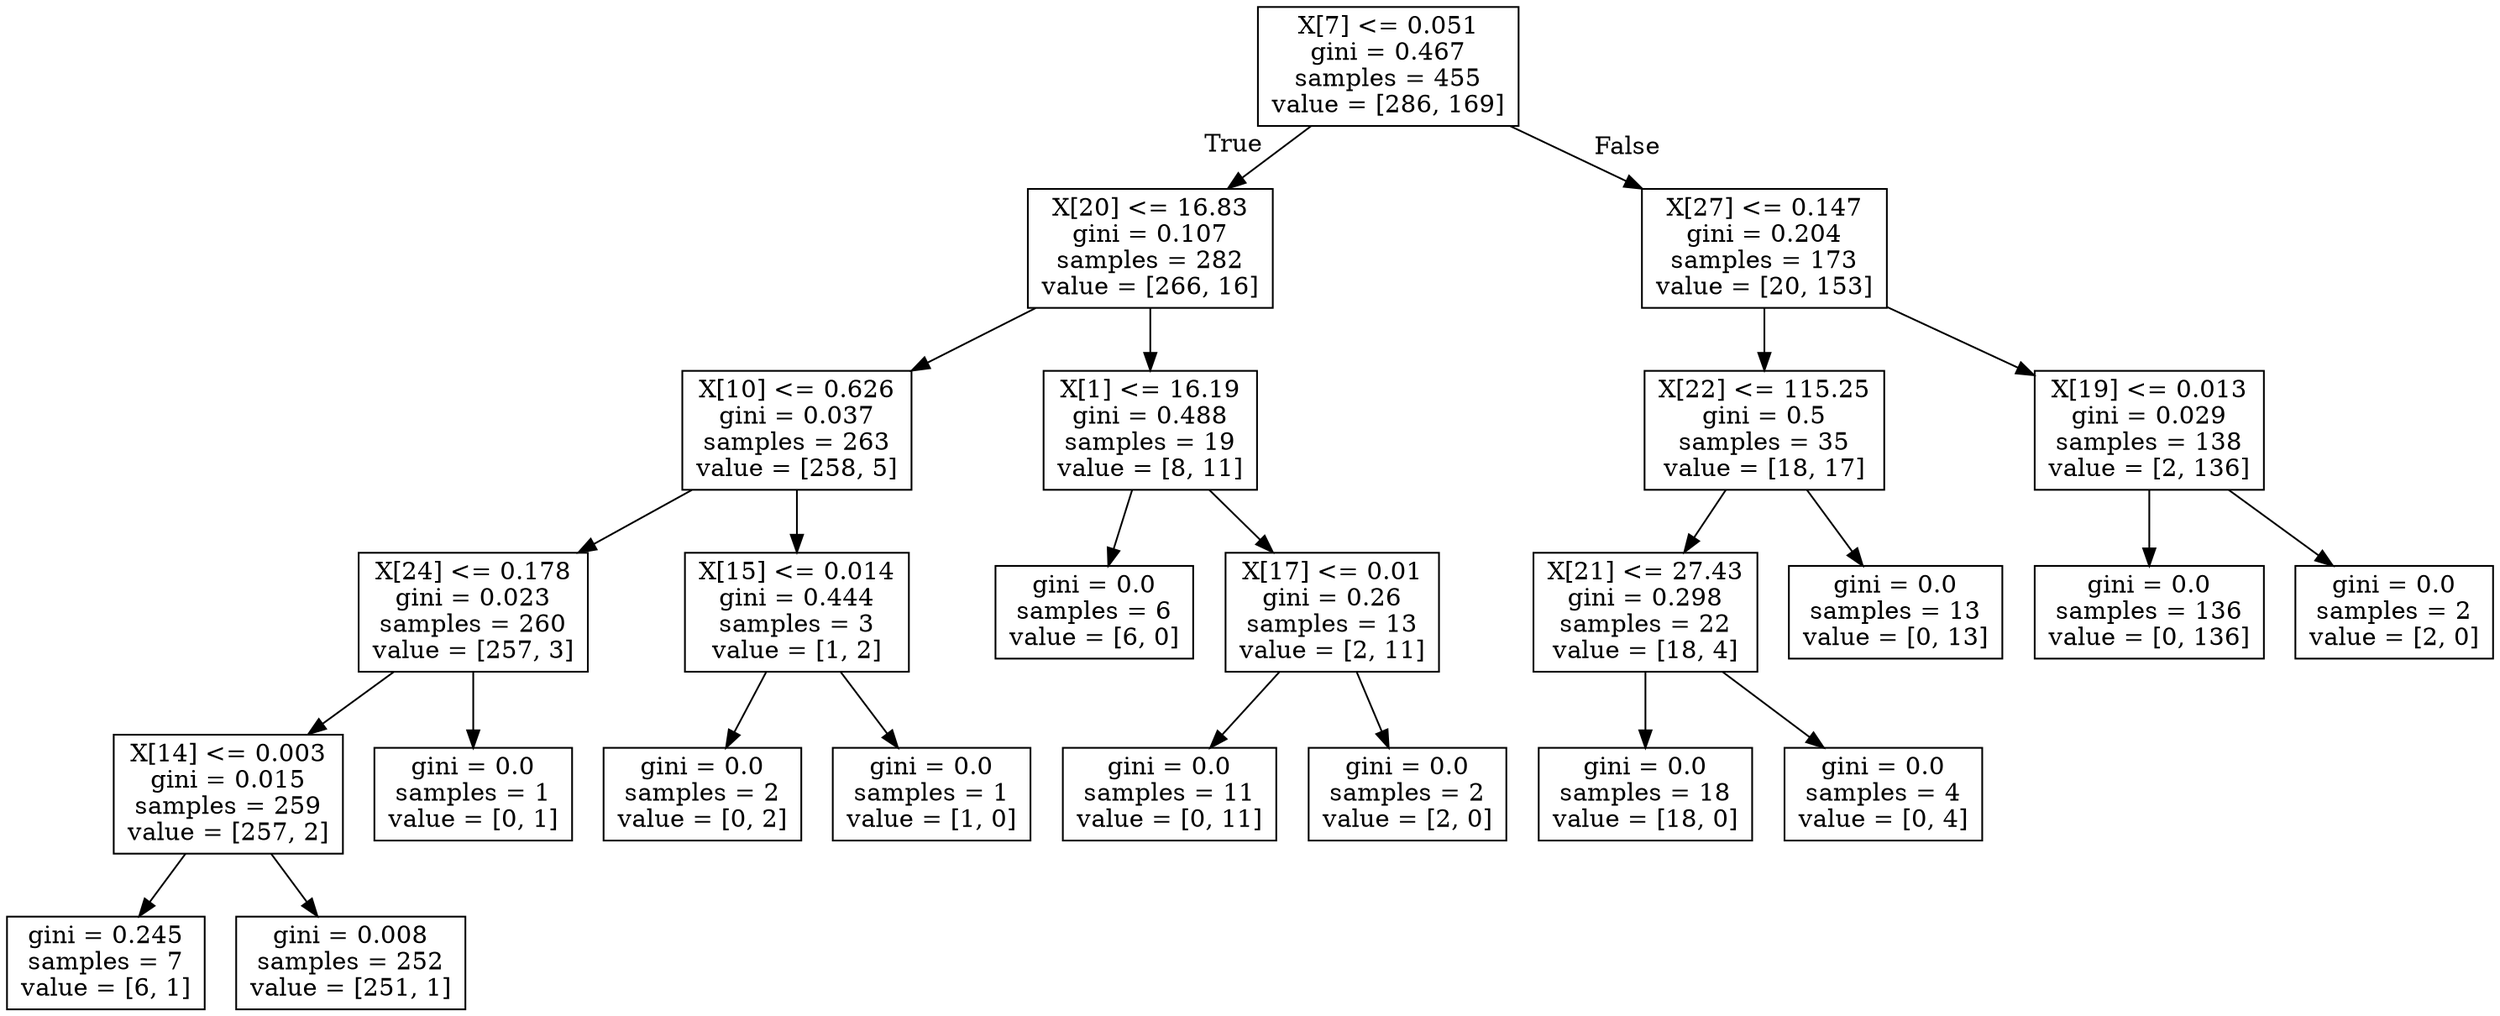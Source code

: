 digraph Tree {
node [shape=box] ;
0 [label="X[7] <= 0.051\ngini = 0.467\nsamples = 455\nvalue = [286, 169]"] ;
1 [label="X[20] <= 16.83\ngini = 0.107\nsamples = 282\nvalue = [266, 16]"] ;
0 -> 1 [labeldistance=2.5, labelangle=45, headlabel="True"] ;
2 [label="X[10] <= 0.626\ngini = 0.037\nsamples = 263\nvalue = [258, 5]"] ;
1 -> 2 ;
3 [label="X[24] <= 0.178\ngini = 0.023\nsamples = 260\nvalue = [257, 3]"] ;
2 -> 3 ;
4 [label="X[14] <= 0.003\ngini = 0.015\nsamples = 259\nvalue = [257, 2]"] ;
3 -> 4 ;
5 [label="gini = 0.245\nsamples = 7\nvalue = [6, 1]"] ;
4 -> 5 ;
6 [label="gini = 0.008\nsamples = 252\nvalue = [251, 1]"] ;
4 -> 6 ;
7 [label="gini = 0.0\nsamples = 1\nvalue = [0, 1]"] ;
3 -> 7 ;
8 [label="X[15] <= 0.014\ngini = 0.444\nsamples = 3\nvalue = [1, 2]"] ;
2 -> 8 ;
9 [label="gini = 0.0\nsamples = 2\nvalue = [0, 2]"] ;
8 -> 9 ;
10 [label="gini = 0.0\nsamples = 1\nvalue = [1, 0]"] ;
8 -> 10 ;
11 [label="X[1] <= 16.19\ngini = 0.488\nsamples = 19\nvalue = [8, 11]"] ;
1 -> 11 ;
12 [label="gini = 0.0\nsamples = 6\nvalue = [6, 0]"] ;
11 -> 12 ;
13 [label="X[17] <= 0.01\ngini = 0.26\nsamples = 13\nvalue = [2, 11]"] ;
11 -> 13 ;
14 [label="gini = 0.0\nsamples = 11\nvalue = [0, 11]"] ;
13 -> 14 ;
15 [label="gini = 0.0\nsamples = 2\nvalue = [2, 0]"] ;
13 -> 15 ;
16 [label="X[27] <= 0.147\ngini = 0.204\nsamples = 173\nvalue = [20, 153]"] ;
0 -> 16 [labeldistance=2.5, labelangle=-45, headlabel="False"] ;
17 [label="X[22] <= 115.25\ngini = 0.5\nsamples = 35\nvalue = [18, 17]"] ;
16 -> 17 ;
18 [label="X[21] <= 27.43\ngini = 0.298\nsamples = 22\nvalue = [18, 4]"] ;
17 -> 18 ;
19 [label="gini = 0.0\nsamples = 18\nvalue = [18, 0]"] ;
18 -> 19 ;
20 [label="gini = 0.0\nsamples = 4\nvalue = [0, 4]"] ;
18 -> 20 ;
21 [label="gini = 0.0\nsamples = 13\nvalue = [0, 13]"] ;
17 -> 21 ;
22 [label="X[19] <= 0.013\ngini = 0.029\nsamples = 138\nvalue = [2, 136]"] ;
16 -> 22 ;
23 [label="gini = 0.0\nsamples = 136\nvalue = [0, 136]"] ;
22 -> 23 ;
24 [label="gini = 0.0\nsamples = 2\nvalue = [2, 0]"] ;
22 -> 24 ;
}